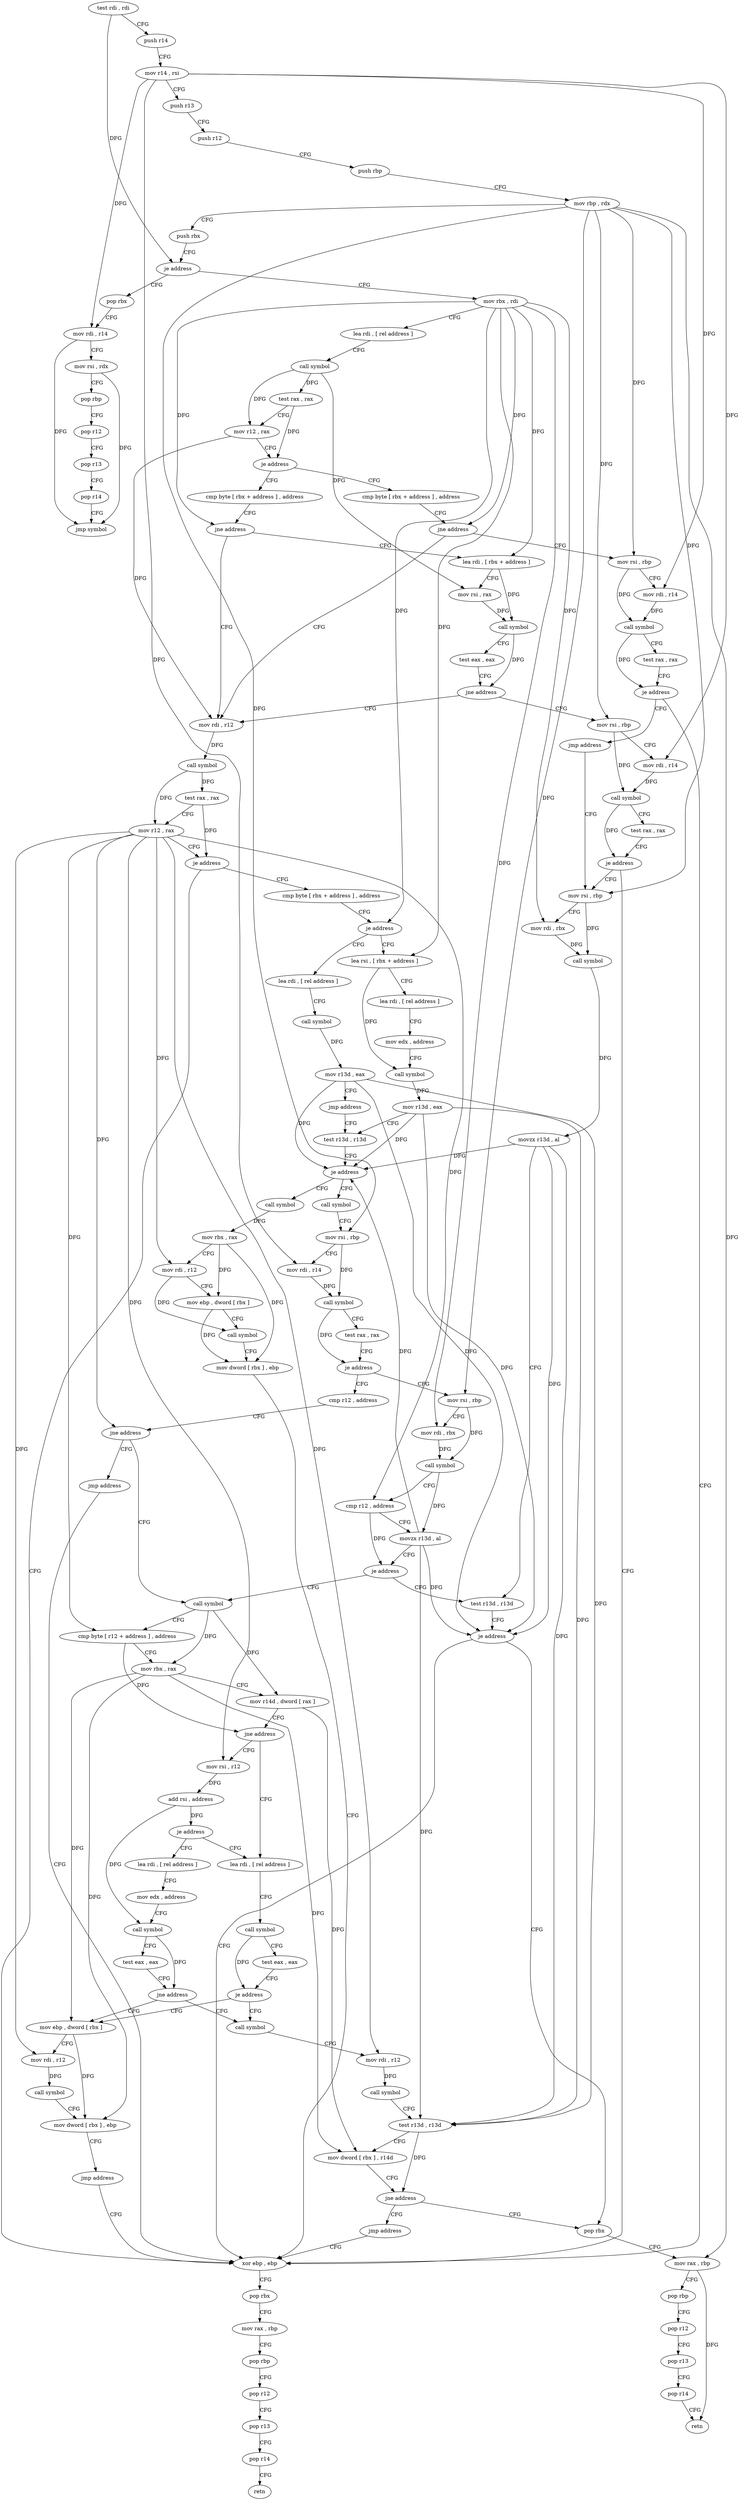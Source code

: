 digraph "func" {
"315088" [label = "test rdi , rdi" ]
"315091" [label = "push r14" ]
"315093" [label = "mov r14 , rsi" ]
"315096" [label = "push r13" ]
"315098" [label = "push r12" ]
"315100" [label = "push rbp" ]
"315101" [label = "mov rbp , rdx" ]
"315104" [label = "push rbx" ]
"315105" [label = "je address" ]
"315544" [label = "pop rbx" ]
"315111" [label = "mov rbx , rdi" ]
"315545" [label = "mov rdi , r14" ]
"315548" [label = "mov rsi , rdx" ]
"315551" [label = "pop rbp" ]
"315552" [label = "pop r12" ]
"315554" [label = "pop r13" ]
"315556" [label = "pop r14" ]
"315558" [label = "jmp symbol" ]
"315114" [label = "lea rdi , [ rel address ]" ]
"315121" [label = "call symbol" ]
"315126" [label = "test rax , rax" ]
"315129" [label = "mov r12 , rax" ]
"315132" [label = "je address" ]
"315416" [label = "cmp byte [ rbx + address ] , address" ]
"315138" [label = "cmp byte [ rbx + address ] , address" ]
"315420" [label = "jne address" ]
"315144" [label = "mov rdi , r12" ]
"315426" [label = "mov rsi , rbp" ]
"315142" [label = "jne address" ]
"315240" [label = "lea rdi , [ rbx + address ]" ]
"315147" [label = "call symbol" ]
"315152" [label = "test rax , rax" ]
"315155" [label = "mov r12 , rax" ]
"315158" [label = "je address" ]
"315219" [label = "xor ebp , ebp" ]
"315160" [label = "cmp byte [ rbx + address ] , address" ]
"315429" [label = "mov rdi , r14" ]
"315432" [label = "call symbol" ]
"315437" [label = "test rax , rax" ]
"315440" [label = "je address" ]
"315446" [label = "jmp address" ]
"315244" [label = "mov rsi , rax" ]
"315247" [label = "call symbol" ]
"315252" [label = "test eax , eax" ]
"315254" [label = "jne address" ]
"315256" [label = "mov rsi , rbp" ]
"315221" [label = "pop rbx" ]
"315222" [label = "mov rax , rbp" ]
"315225" [label = "pop rbp" ]
"315226" [label = "pop r12" ]
"315228" [label = "pop r13" ]
"315230" [label = "pop r14" ]
"315232" [label = "retn" ]
"315164" [label = "je address" ]
"315520" [label = "lea rdi , [ rel address ]" ]
"315170" [label = "lea rsi , [ rbx + address ]" ]
"315272" [label = "mov rsi , rbp" ]
"315259" [label = "mov rdi , r14" ]
"315262" [label = "call symbol" ]
"315267" [label = "test rax , rax" ]
"315270" [label = "je address" ]
"315527" [label = "call symbol" ]
"315532" [label = "mov r13d , eax" ]
"315535" [label = "jmp address" ]
"315194" [label = "test r13d , r13d" ]
"315174" [label = "lea rdi , [ rel address ]" ]
"315181" [label = "mov edx , address" ]
"315186" [label = "call symbol" ]
"315191" [label = "mov r13d , eax" ]
"315275" [label = "mov rdi , rbx" ]
"315278" [label = "call symbol" ]
"315283" [label = "movzx r13d , al" ]
"315287" [label = "test r13d , r13d" ]
"315197" [label = "je address" ]
"315312" [label = "call symbol" ]
"315199" [label = "call symbol" ]
"315317" [label = "mov rsi , rbp" ]
"315320" [label = "mov rdi , r14" ]
"315323" [label = "call symbol" ]
"315328" [label = "test rax , rax" ]
"315331" [label = "je address" ]
"315563" [label = "cmp r12 , address" ]
"315337" [label = "mov rsi , rbp" ]
"315204" [label = "mov rbx , rax" ]
"315207" [label = "mov rdi , r12" ]
"315210" [label = "mov ebp , dword [ rbx ]" ]
"315212" [label = "call symbol" ]
"315217" [label = "mov dword [ rbx ] , ebp" ]
"315292" [label = "pop rbx" ]
"315293" [label = "mov rax , rbp" ]
"315296" [label = "pop rbp" ]
"315297" [label = "pop r12" ]
"315299" [label = "pop r13" ]
"315301" [label = "pop r14" ]
"315303" [label = "retn" ]
"315567" [label = "jne address" ]
"315358" [label = "call symbol" ]
"315573" [label = "jmp address" ]
"315340" [label = "mov rdi , rbx" ]
"315343" [label = "call symbol" ]
"315348" [label = "cmp r12 , address" ]
"315352" [label = "movzx r13d , al" ]
"315356" [label = "je address" ]
"315363" [label = "cmp byte [ r12 + address ] , address" ]
"315369" [label = "mov rbx , rax" ]
"315372" [label = "mov r14d , dword [ rax ]" ]
"315375" [label = "jne address" ]
"315456" [label = "mov rsi , r12" ]
"315377" [label = "lea rdi , [ rel address ]" ]
"315290" [label = "je address" ]
"315459" [label = "add rsi , address" ]
"315463" [label = "je address" ]
"315465" [label = "lea rdi , [ rel address ]" ]
"315384" [label = "call symbol" ]
"315389" [label = "test eax , eax" ]
"315391" [label = "je address" ]
"315486" [label = "call symbol" ]
"315393" [label = "mov ebp , dword [ rbx ]" ]
"315472" [label = "mov edx , address" ]
"315477" [label = "call symbol" ]
"315482" [label = "test eax , eax" ]
"315484" [label = "jne address" ]
"315491" [label = "mov rdi , r12" ]
"315494" [label = "call symbol" ]
"315499" [label = "test r13d , r13d" ]
"315502" [label = "mov dword [ rbx ] , r14d" ]
"315505" [label = "jne address" ]
"315511" [label = "jmp address" ]
"315395" [label = "mov rdi , r12" ]
"315398" [label = "call symbol" ]
"315403" [label = "mov dword [ rbx ] , ebp" ]
"315405" [label = "jmp address" ]
"315088" -> "315091" [ label = "CFG" ]
"315088" -> "315105" [ label = "DFG" ]
"315091" -> "315093" [ label = "CFG" ]
"315093" -> "315096" [ label = "CFG" ]
"315093" -> "315545" [ label = "DFG" ]
"315093" -> "315429" [ label = "DFG" ]
"315093" -> "315259" [ label = "DFG" ]
"315093" -> "315320" [ label = "DFG" ]
"315096" -> "315098" [ label = "CFG" ]
"315098" -> "315100" [ label = "CFG" ]
"315100" -> "315101" [ label = "CFG" ]
"315101" -> "315104" [ label = "CFG" ]
"315101" -> "315426" [ label = "DFG" ]
"315101" -> "315256" [ label = "DFG" ]
"315101" -> "315272" [ label = "DFG" ]
"315101" -> "315317" [ label = "DFG" ]
"315101" -> "315293" [ label = "DFG" ]
"315101" -> "315337" [ label = "DFG" ]
"315104" -> "315105" [ label = "CFG" ]
"315105" -> "315544" [ label = "CFG" ]
"315105" -> "315111" [ label = "CFG" ]
"315544" -> "315545" [ label = "CFG" ]
"315111" -> "315114" [ label = "CFG" ]
"315111" -> "315420" [ label = "DFG" ]
"315111" -> "315142" [ label = "DFG" ]
"315111" -> "315240" [ label = "DFG" ]
"315111" -> "315164" [ label = "DFG" ]
"315111" -> "315170" [ label = "DFG" ]
"315111" -> "315275" [ label = "DFG" ]
"315111" -> "315340" [ label = "DFG" ]
"315545" -> "315548" [ label = "CFG" ]
"315545" -> "315558" [ label = "DFG" ]
"315548" -> "315551" [ label = "CFG" ]
"315548" -> "315558" [ label = "DFG" ]
"315551" -> "315552" [ label = "CFG" ]
"315552" -> "315554" [ label = "CFG" ]
"315554" -> "315556" [ label = "CFG" ]
"315556" -> "315558" [ label = "CFG" ]
"315114" -> "315121" [ label = "CFG" ]
"315121" -> "315126" [ label = "DFG" ]
"315121" -> "315129" [ label = "DFG" ]
"315121" -> "315244" [ label = "DFG" ]
"315126" -> "315129" [ label = "CFG" ]
"315126" -> "315132" [ label = "DFG" ]
"315129" -> "315132" [ label = "CFG" ]
"315129" -> "315144" [ label = "DFG" ]
"315132" -> "315416" [ label = "CFG" ]
"315132" -> "315138" [ label = "CFG" ]
"315416" -> "315420" [ label = "CFG" ]
"315138" -> "315142" [ label = "CFG" ]
"315420" -> "315144" [ label = "CFG" ]
"315420" -> "315426" [ label = "CFG" ]
"315144" -> "315147" [ label = "DFG" ]
"315426" -> "315429" [ label = "CFG" ]
"315426" -> "315432" [ label = "DFG" ]
"315142" -> "315240" [ label = "CFG" ]
"315142" -> "315144" [ label = "CFG" ]
"315240" -> "315244" [ label = "CFG" ]
"315240" -> "315247" [ label = "DFG" ]
"315147" -> "315152" [ label = "DFG" ]
"315147" -> "315155" [ label = "DFG" ]
"315152" -> "315155" [ label = "CFG" ]
"315152" -> "315158" [ label = "DFG" ]
"315155" -> "315158" [ label = "CFG" ]
"315155" -> "315207" [ label = "DFG" ]
"315155" -> "315567" [ label = "DFG" ]
"315155" -> "315348" [ label = "DFG" ]
"315155" -> "315363" [ label = "DFG" ]
"315155" -> "315456" [ label = "DFG" ]
"315155" -> "315491" [ label = "DFG" ]
"315155" -> "315395" [ label = "DFG" ]
"315158" -> "315219" [ label = "CFG" ]
"315158" -> "315160" [ label = "CFG" ]
"315219" -> "315221" [ label = "CFG" ]
"315160" -> "315164" [ label = "CFG" ]
"315429" -> "315432" [ label = "DFG" ]
"315432" -> "315437" [ label = "CFG" ]
"315432" -> "315440" [ label = "DFG" ]
"315437" -> "315440" [ label = "CFG" ]
"315440" -> "315219" [ label = "CFG" ]
"315440" -> "315446" [ label = "CFG" ]
"315446" -> "315272" [ label = "CFG" ]
"315244" -> "315247" [ label = "DFG" ]
"315247" -> "315252" [ label = "CFG" ]
"315247" -> "315254" [ label = "DFG" ]
"315252" -> "315254" [ label = "CFG" ]
"315254" -> "315144" [ label = "CFG" ]
"315254" -> "315256" [ label = "CFG" ]
"315256" -> "315259" [ label = "CFG" ]
"315256" -> "315262" [ label = "DFG" ]
"315221" -> "315222" [ label = "CFG" ]
"315222" -> "315225" [ label = "CFG" ]
"315225" -> "315226" [ label = "CFG" ]
"315226" -> "315228" [ label = "CFG" ]
"315228" -> "315230" [ label = "CFG" ]
"315230" -> "315232" [ label = "CFG" ]
"315164" -> "315520" [ label = "CFG" ]
"315164" -> "315170" [ label = "CFG" ]
"315520" -> "315527" [ label = "CFG" ]
"315170" -> "315174" [ label = "CFG" ]
"315170" -> "315186" [ label = "DFG" ]
"315272" -> "315275" [ label = "CFG" ]
"315272" -> "315278" [ label = "DFG" ]
"315259" -> "315262" [ label = "DFG" ]
"315262" -> "315267" [ label = "CFG" ]
"315262" -> "315270" [ label = "DFG" ]
"315267" -> "315270" [ label = "CFG" ]
"315270" -> "315219" [ label = "CFG" ]
"315270" -> "315272" [ label = "CFG" ]
"315527" -> "315532" [ label = "DFG" ]
"315532" -> "315535" [ label = "CFG" ]
"315532" -> "315197" [ label = "DFG" ]
"315532" -> "315290" [ label = "DFG" ]
"315532" -> "315499" [ label = "DFG" ]
"315535" -> "315194" [ label = "CFG" ]
"315194" -> "315197" [ label = "CFG" ]
"315174" -> "315181" [ label = "CFG" ]
"315181" -> "315186" [ label = "CFG" ]
"315186" -> "315191" [ label = "DFG" ]
"315191" -> "315194" [ label = "CFG" ]
"315191" -> "315197" [ label = "DFG" ]
"315191" -> "315290" [ label = "DFG" ]
"315191" -> "315499" [ label = "DFG" ]
"315275" -> "315278" [ label = "DFG" ]
"315278" -> "315283" [ label = "DFG" ]
"315283" -> "315287" [ label = "CFG" ]
"315283" -> "315197" [ label = "DFG" ]
"315283" -> "315290" [ label = "DFG" ]
"315283" -> "315499" [ label = "DFG" ]
"315287" -> "315290" [ label = "CFG" ]
"315197" -> "315312" [ label = "CFG" ]
"315197" -> "315199" [ label = "CFG" ]
"315312" -> "315317" [ label = "CFG" ]
"315199" -> "315204" [ label = "DFG" ]
"315317" -> "315320" [ label = "CFG" ]
"315317" -> "315323" [ label = "DFG" ]
"315320" -> "315323" [ label = "DFG" ]
"315323" -> "315328" [ label = "CFG" ]
"315323" -> "315331" [ label = "DFG" ]
"315328" -> "315331" [ label = "CFG" ]
"315331" -> "315563" [ label = "CFG" ]
"315331" -> "315337" [ label = "CFG" ]
"315563" -> "315567" [ label = "CFG" ]
"315337" -> "315340" [ label = "CFG" ]
"315337" -> "315343" [ label = "DFG" ]
"315204" -> "315207" [ label = "CFG" ]
"315204" -> "315210" [ label = "DFG" ]
"315204" -> "315217" [ label = "DFG" ]
"315207" -> "315210" [ label = "CFG" ]
"315207" -> "315212" [ label = "DFG" ]
"315210" -> "315212" [ label = "CFG" ]
"315210" -> "315217" [ label = "DFG" ]
"315212" -> "315217" [ label = "CFG" ]
"315217" -> "315219" [ label = "CFG" ]
"315292" -> "315293" [ label = "CFG" ]
"315293" -> "315296" [ label = "CFG" ]
"315293" -> "315303" [ label = "DFG" ]
"315296" -> "315297" [ label = "CFG" ]
"315297" -> "315299" [ label = "CFG" ]
"315299" -> "315301" [ label = "CFG" ]
"315301" -> "315303" [ label = "CFG" ]
"315567" -> "315358" [ label = "CFG" ]
"315567" -> "315573" [ label = "CFG" ]
"315358" -> "315363" [ label = "CFG" ]
"315358" -> "315369" [ label = "DFG" ]
"315358" -> "315372" [ label = "DFG" ]
"315573" -> "315219" [ label = "CFG" ]
"315340" -> "315343" [ label = "DFG" ]
"315343" -> "315348" [ label = "CFG" ]
"315343" -> "315352" [ label = "DFG" ]
"315348" -> "315352" [ label = "CFG" ]
"315348" -> "315356" [ label = "DFG" ]
"315352" -> "315356" [ label = "CFG" ]
"315352" -> "315197" [ label = "DFG" ]
"315352" -> "315290" [ label = "DFG" ]
"315352" -> "315499" [ label = "DFG" ]
"315356" -> "315287" [ label = "CFG" ]
"315356" -> "315358" [ label = "CFG" ]
"315363" -> "315369" [ label = "CFG" ]
"315363" -> "315375" [ label = "DFG" ]
"315369" -> "315372" [ label = "CFG" ]
"315369" -> "315502" [ label = "DFG" ]
"315369" -> "315393" [ label = "DFG" ]
"315369" -> "315403" [ label = "DFG" ]
"315372" -> "315375" [ label = "CFG" ]
"315372" -> "315502" [ label = "DFG" ]
"315375" -> "315456" [ label = "CFG" ]
"315375" -> "315377" [ label = "CFG" ]
"315456" -> "315459" [ label = "DFG" ]
"315377" -> "315384" [ label = "CFG" ]
"315290" -> "315219" [ label = "CFG" ]
"315290" -> "315292" [ label = "CFG" ]
"315459" -> "315463" [ label = "DFG" ]
"315459" -> "315477" [ label = "DFG" ]
"315463" -> "315377" [ label = "CFG" ]
"315463" -> "315465" [ label = "CFG" ]
"315465" -> "315472" [ label = "CFG" ]
"315384" -> "315389" [ label = "CFG" ]
"315384" -> "315391" [ label = "DFG" ]
"315389" -> "315391" [ label = "CFG" ]
"315391" -> "315486" [ label = "CFG" ]
"315391" -> "315393" [ label = "CFG" ]
"315486" -> "315491" [ label = "CFG" ]
"315393" -> "315395" [ label = "CFG" ]
"315393" -> "315403" [ label = "DFG" ]
"315472" -> "315477" [ label = "CFG" ]
"315477" -> "315482" [ label = "CFG" ]
"315477" -> "315484" [ label = "DFG" ]
"315482" -> "315484" [ label = "CFG" ]
"315484" -> "315393" [ label = "CFG" ]
"315484" -> "315486" [ label = "CFG" ]
"315491" -> "315494" [ label = "DFG" ]
"315494" -> "315499" [ label = "CFG" ]
"315499" -> "315502" [ label = "CFG" ]
"315499" -> "315505" [ label = "DFG" ]
"315502" -> "315505" [ label = "CFG" ]
"315505" -> "315292" [ label = "CFG" ]
"315505" -> "315511" [ label = "CFG" ]
"315511" -> "315219" [ label = "CFG" ]
"315395" -> "315398" [ label = "DFG" ]
"315398" -> "315403" [ label = "CFG" ]
"315403" -> "315405" [ label = "CFG" ]
"315405" -> "315219" [ label = "CFG" ]
}
